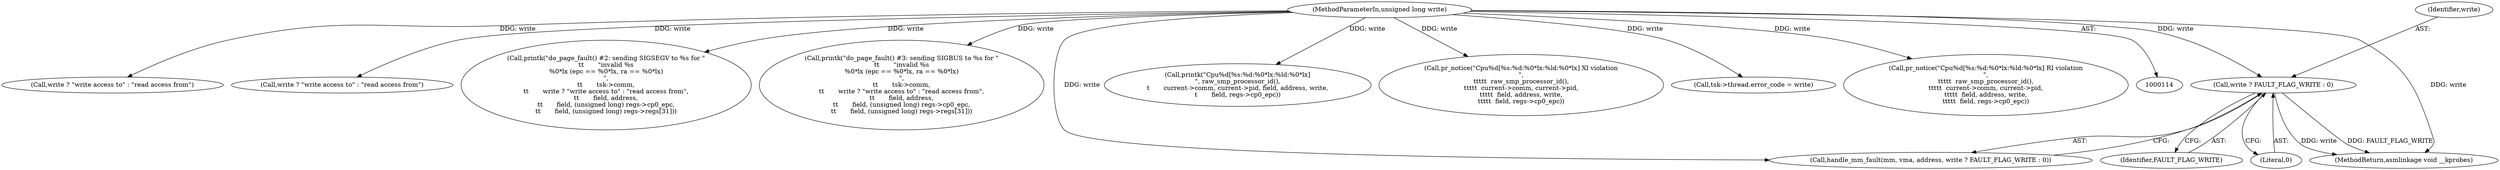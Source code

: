 digraph "0_linux_a8b0ca17b80e92faab46ee7179ba9e99ccb61233_14@API" {
"1000339" [label="(Call,write ? FAULT_FLAG_WRITE : 0)"];
"1000116" [label="(MethodParameterIn,unsigned long write)"];
"1000341" [label="(Identifier,FAULT_FLAG_WRITE)"];
"1000659" [label="(MethodReturn,asmlinkage void __kprobes)"];
"1000430" [label="(Call,write ? \"write access to\" : \"read access from\")"];
"1000516" [label="(Call,write ? \"write access to\" : \"read access from\")"];
"1000425" [label="(Call,printk(\"do_page_fault() #2: sending SIGSEGV to %s for \"\n\t\t       \"invalid %s\n%0*lx (epc == %0*lx, ra == %0*lx)\n\",\n\t\t       tsk->comm,\n\t\t       write ? \"write access to\" : \"read access from\",\n\t\t       field, address,\n\t\t       field, (unsigned long) regs->cp0_epc,\n\t\t       field, (unsigned long) regs->regs[31]))"];
"1000511" [label="(Call,printk(\"do_page_fault() #3: sending SIGBUS to %s for \"\n\t\t       \"invalid %s\n%0*lx (epc == %0*lx, ra == %0*lx)\n\",\n\t\t       tsk->comm,\n\t\t       write ? \"write access to\" : \"read access from\",\n\t\t       field, address,\n\t\t       field, (unsigned long) regs->cp0_epc,\n\t\t       field, (unsigned long) regs->regs[31]))"];
"1000339" [label="(Call,write ? FAULT_FLAG_WRITE : 0)"];
"1000116" [label="(MethodParameterIn,unsigned long write)"];
"1000142" [label="(Call,printk(\"Cpu%d[%s:%d:%0*lx:%ld:%0*lx]\n\", raw_smp_processor_id(),\n\t       current->comm, current->pid, field, address, write,\n\t       field, regs->cp0_epc))"];
"1000277" [label="(Call,pr_notice(\"Cpu%d[%s:%d:%0*lx:%ld:%0*lx] XI violation\n\",\n\t\t\t\t\t  raw_smp_processor_id(),\n\t\t\t\t\t  current->comm, current->pid,\n\t\t\t\t\t  field, address, write,\n\t\t\t\t\t  field, regs->cp0_epc))"];
"1000418" [label="(Call,tsk->thread.error_code = write)"];
"1000302" [label="(Call,pr_notice(\"Cpu%d[%s:%d:%0*lx:%ld:%0*lx] RI violation\n\",\n\t\t\t\t\t  raw_smp_processor_id(),\n\t\t\t\t\t  current->comm, current->pid,\n\t\t\t\t\t  field, address, write,\n\t\t\t\t\t  field, regs->cp0_epc))"];
"1000340" [label="(Identifier,write)"];
"1000342" [label="(Literal,0)"];
"1000335" [label="(Call,handle_mm_fault(mm, vma, address, write ? FAULT_FLAG_WRITE : 0))"];
"1000339" -> "1000335"  [label="AST: "];
"1000339" -> "1000341"  [label="CFG: "];
"1000339" -> "1000342"  [label="CFG: "];
"1000340" -> "1000339"  [label="AST: "];
"1000341" -> "1000339"  [label="AST: "];
"1000342" -> "1000339"  [label="AST: "];
"1000335" -> "1000339"  [label="CFG: "];
"1000339" -> "1000659"  [label="DDG: write"];
"1000339" -> "1000659"  [label="DDG: FAULT_FLAG_WRITE"];
"1000116" -> "1000339"  [label="DDG: write"];
"1000116" -> "1000114"  [label="AST: "];
"1000116" -> "1000659"  [label="DDG: write"];
"1000116" -> "1000142"  [label="DDG: write"];
"1000116" -> "1000277"  [label="DDG: write"];
"1000116" -> "1000302"  [label="DDG: write"];
"1000116" -> "1000335"  [label="DDG: write"];
"1000116" -> "1000418"  [label="DDG: write"];
"1000116" -> "1000425"  [label="DDG: write"];
"1000116" -> "1000430"  [label="DDG: write"];
"1000116" -> "1000511"  [label="DDG: write"];
"1000116" -> "1000516"  [label="DDG: write"];
}
